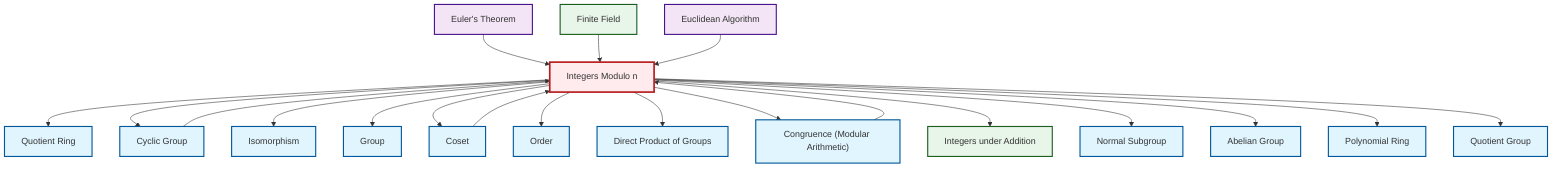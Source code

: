 graph TD
    classDef definition fill:#e1f5fe,stroke:#01579b,stroke-width:2px
    classDef theorem fill:#f3e5f5,stroke:#4a148c,stroke-width:2px
    classDef axiom fill:#fff3e0,stroke:#e65100,stroke-width:2px
    classDef example fill:#e8f5e9,stroke:#1b5e20,stroke-width:2px
    classDef current fill:#ffebee,stroke:#b71c1c,stroke-width:3px
    def-quotient-group["Quotient Group"]:::definition
    thm-euclidean-algorithm["Euclidean Algorithm"]:::theorem
    ex-quotient-integers-mod-n["Integers Modulo n"]:::example
    def-group["Group"]:::definition
    def-congruence["Congruence (Modular Arithmetic)"]:::definition
    ex-integers-addition["Integers under Addition"]:::example
    def-normal-subgroup["Normal Subgroup"]:::definition
    def-coset["Coset"]:::definition
    def-abelian-group["Abelian Group"]:::definition
    def-order["Order"]:::definition
    def-direct-product["Direct Product of Groups"]:::definition
    def-polynomial-ring["Polynomial Ring"]:::definition
    def-quotient-ring["Quotient Ring"]:::definition
    ex-finite-field["Finite Field"]:::example
    thm-euler["Euler's Theorem"]:::theorem
    def-cyclic-group["Cyclic Group"]:::definition
    def-isomorphism["Isomorphism"]:::definition
    def-cyclic-group --> ex-quotient-integers-mod-n
    ex-quotient-integers-mod-n --> def-quotient-ring
    ex-quotient-integers-mod-n --> def-cyclic-group
    ex-quotient-integers-mod-n --> def-isomorphism
    thm-euler --> ex-quotient-integers-mod-n
    ex-quotient-integers-mod-n --> def-group
    ex-quotient-integers-mod-n --> def-coset
    ex-quotient-integers-mod-n --> def-order
    ex-quotient-integers-mod-n --> def-direct-product
    ex-quotient-integers-mod-n --> def-congruence
    def-congruence --> ex-quotient-integers-mod-n
    ex-quotient-integers-mod-n --> ex-integers-addition
    ex-quotient-integers-mod-n --> def-normal-subgroup
    ex-quotient-integers-mod-n --> def-abelian-group
    ex-quotient-integers-mod-n --> def-polynomial-ring
    ex-quotient-integers-mod-n --> def-quotient-group
    ex-finite-field --> ex-quotient-integers-mod-n
    thm-euclidean-algorithm --> ex-quotient-integers-mod-n
    def-coset --> ex-quotient-integers-mod-n
    class ex-quotient-integers-mod-n current